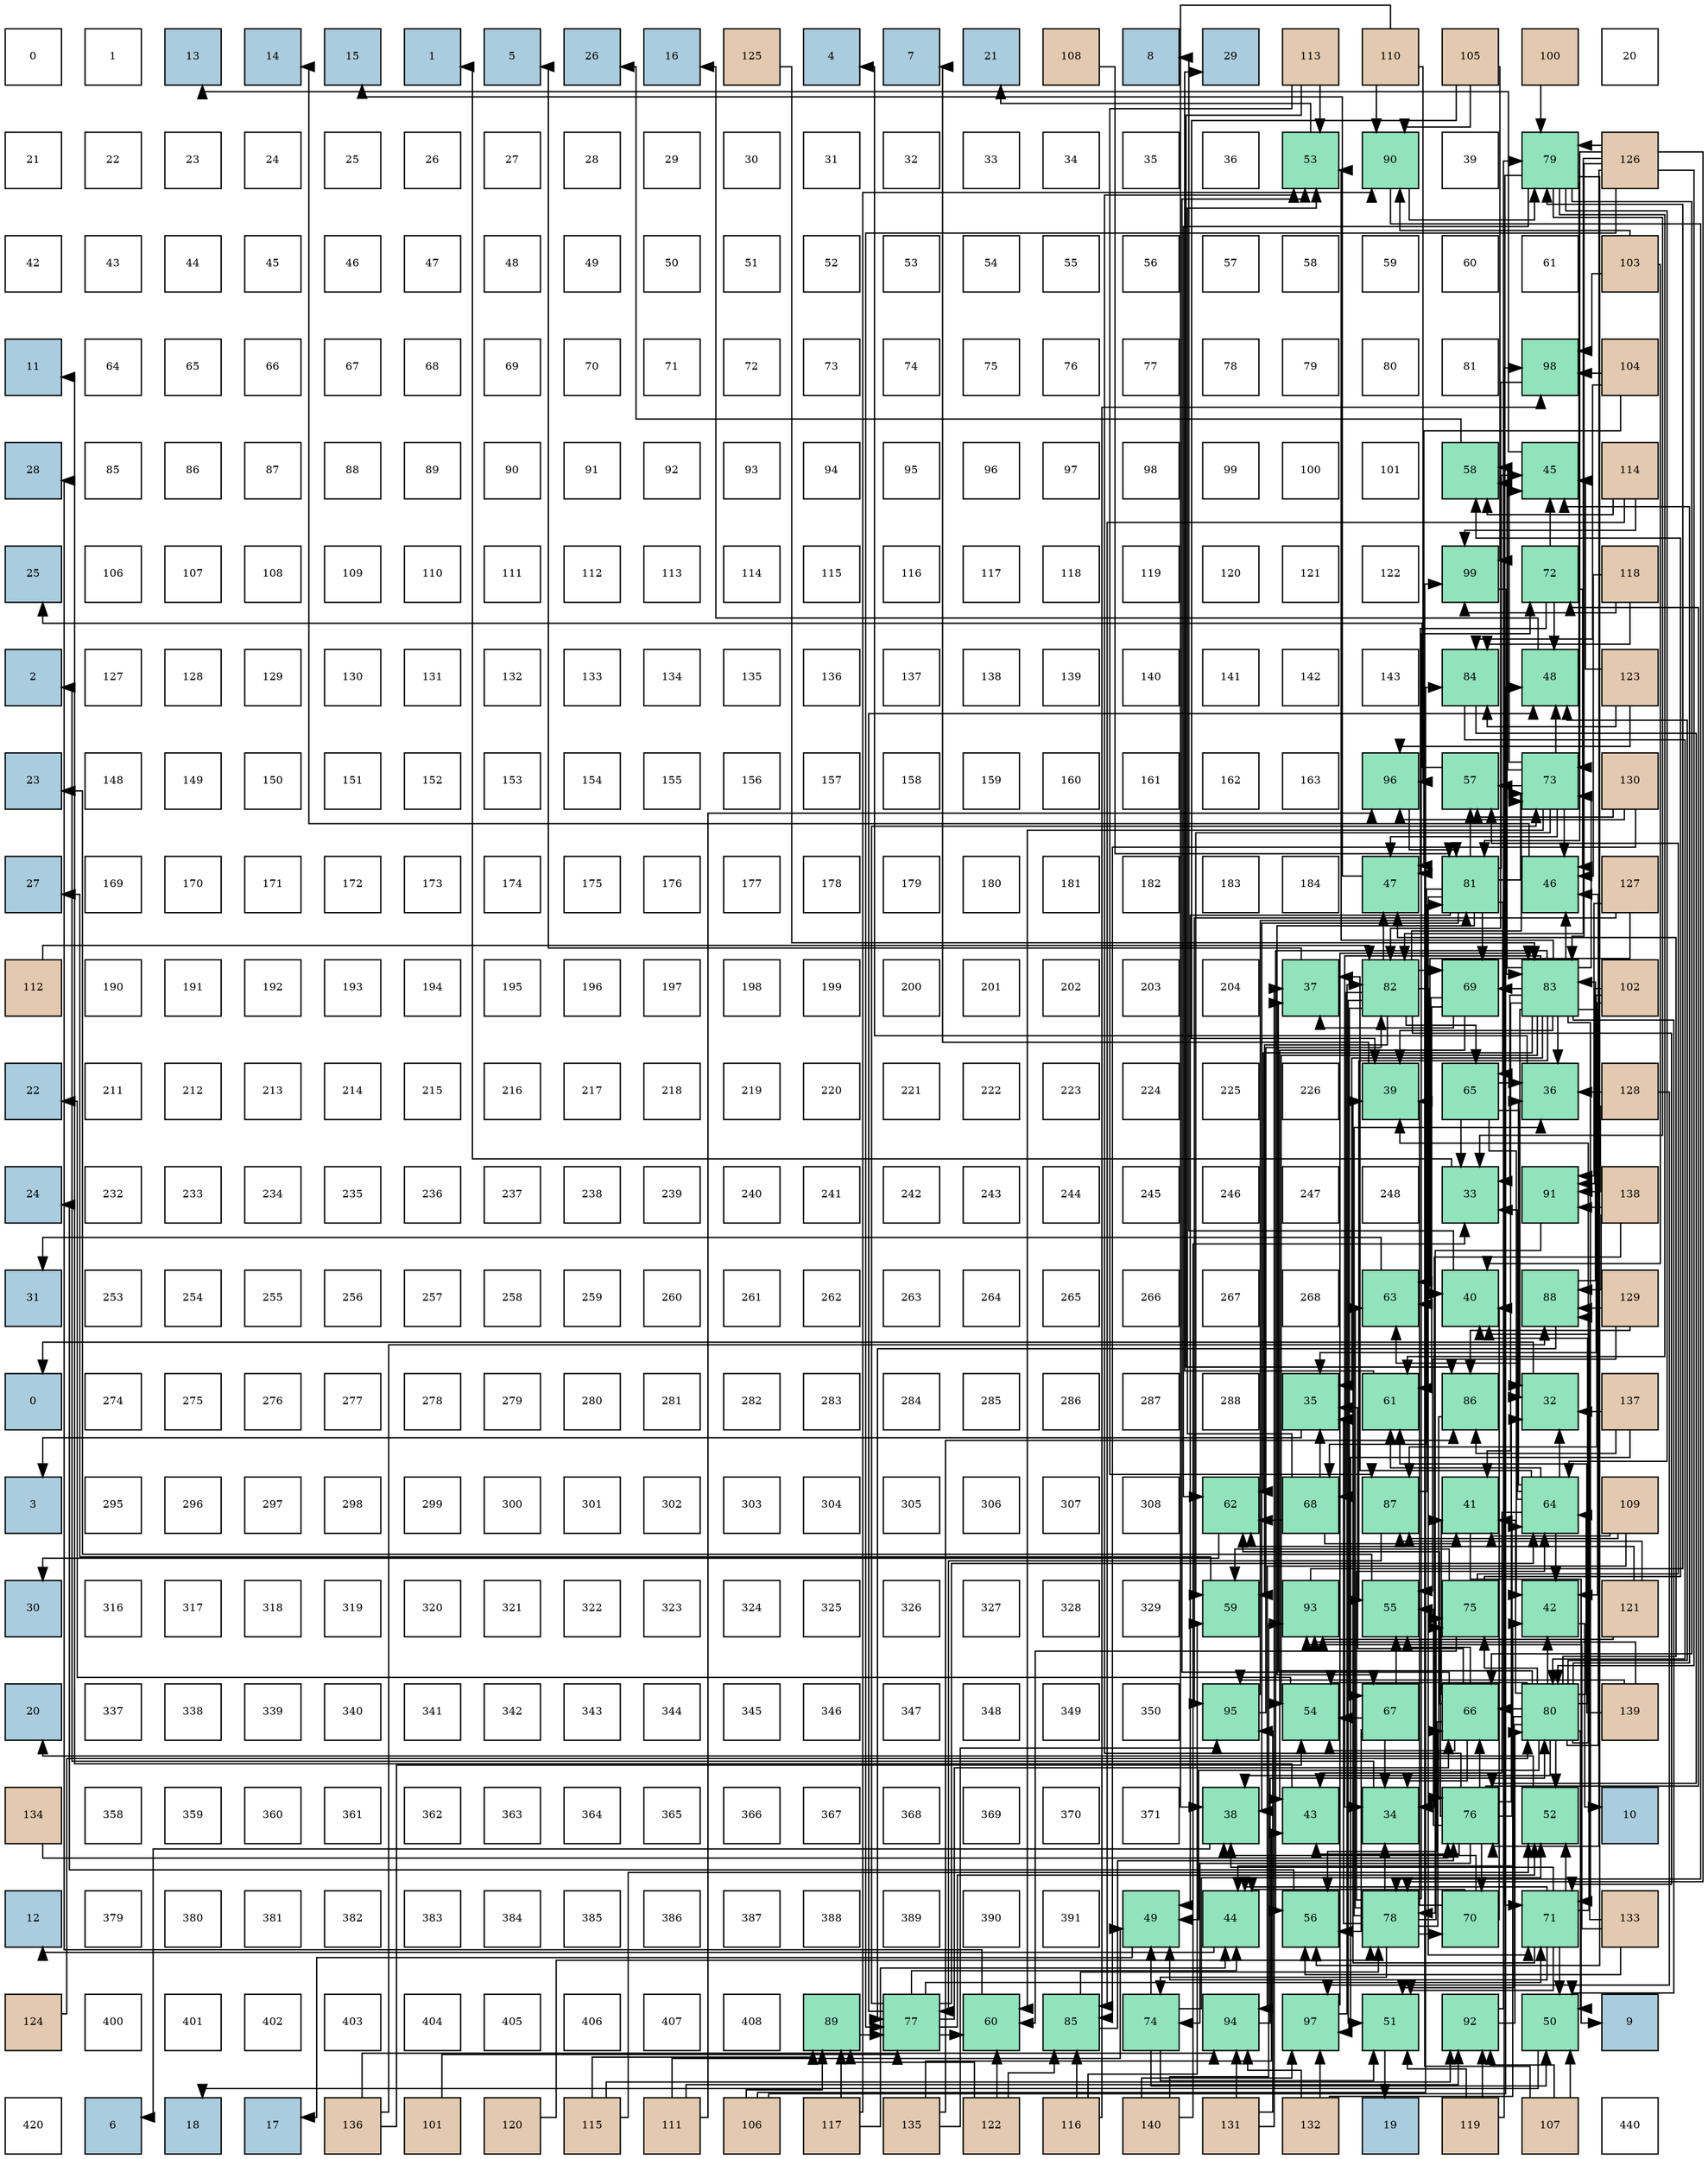 digraph layout{
 rankdir=TB;
 splines=ortho;
 node [style=filled shape=square fixedsize=true width=0.6];
0[label="0", fontsize=8, fillcolor="#ffffff"];
1[label="1", fontsize=8, fillcolor="#ffffff"];
2[label="13", fontsize=8, fillcolor="#a9ccde"];
3[label="14", fontsize=8, fillcolor="#a9ccde"];
4[label="15", fontsize=8, fillcolor="#a9ccde"];
5[label="1", fontsize=8, fillcolor="#a9ccde"];
6[label="5", fontsize=8, fillcolor="#a9ccde"];
7[label="26", fontsize=8, fillcolor="#a9ccde"];
8[label="16", fontsize=8, fillcolor="#a9ccde"];
9[label="125", fontsize=8, fillcolor="#e3c9af"];
10[label="4", fontsize=8, fillcolor="#a9ccde"];
11[label="7", fontsize=8, fillcolor="#a9ccde"];
12[label="21", fontsize=8, fillcolor="#a9ccde"];
13[label="108", fontsize=8, fillcolor="#e3c9af"];
14[label="8", fontsize=8, fillcolor="#a9ccde"];
15[label="29", fontsize=8, fillcolor="#a9ccde"];
16[label="113", fontsize=8, fillcolor="#e3c9af"];
17[label="110", fontsize=8, fillcolor="#e3c9af"];
18[label="105", fontsize=8, fillcolor="#e3c9af"];
19[label="100", fontsize=8, fillcolor="#e3c9af"];
20[label="20", fontsize=8, fillcolor="#ffffff"];
21[label="21", fontsize=8, fillcolor="#ffffff"];
22[label="22", fontsize=8, fillcolor="#ffffff"];
23[label="23", fontsize=8, fillcolor="#ffffff"];
24[label="24", fontsize=8, fillcolor="#ffffff"];
25[label="25", fontsize=8, fillcolor="#ffffff"];
26[label="26", fontsize=8, fillcolor="#ffffff"];
27[label="27", fontsize=8, fillcolor="#ffffff"];
28[label="28", fontsize=8, fillcolor="#ffffff"];
29[label="29", fontsize=8, fillcolor="#ffffff"];
30[label="30", fontsize=8, fillcolor="#ffffff"];
31[label="31", fontsize=8, fillcolor="#ffffff"];
32[label="32", fontsize=8, fillcolor="#ffffff"];
33[label="33", fontsize=8, fillcolor="#ffffff"];
34[label="34", fontsize=8, fillcolor="#ffffff"];
35[label="35", fontsize=8, fillcolor="#ffffff"];
36[label="36", fontsize=8, fillcolor="#ffffff"];
37[label="53", fontsize=8, fillcolor="#91e3bb"];
38[label="90", fontsize=8, fillcolor="#91e3bb"];
39[label="39", fontsize=8, fillcolor="#ffffff"];
40[label="79", fontsize=8, fillcolor="#91e3bb"];
41[label="126", fontsize=8, fillcolor="#e3c9af"];
42[label="42", fontsize=8, fillcolor="#ffffff"];
43[label="43", fontsize=8, fillcolor="#ffffff"];
44[label="44", fontsize=8, fillcolor="#ffffff"];
45[label="45", fontsize=8, fillcolor="#ffffff"];
46[label="46", fontsize=8, fillcolor="#ffffff"];
47[label="47", fontsize=8, fillcolor="#ffffff"];
48[label="48", fontsize=8, fillcolor="#ffffff"];
49[label="49", fontsize=8, fillcolor="#ffffff"];
50[label="50", fontsize=8, fillcolor="#ffffff"];
51[label="51", fontsize=8, fillcolor="#ffffff"];
52[label="52", fontsize=8, fillcolor="#ffffff"];
53[label="53", fontsize=8, fillcolor="#ffffff"];
54[label="54", fontsize=8, fillcolor="#ffffff"];
55[label="55", fontsize=8, fillcolor="#ffffff"];
56[label="56", fontsize=8, fillcolor="#ffffff"];
57[label="57", fontsize=8, fillcolor="#ffffff"];
58[label="58", fontsize=8, fillcolor="#ffffff"];
59[label="59", fontsize=8, fillcolor="#ffffff"];
60[label="60", fontsize=8, fillcolor="#ffffff"];
61[label="61", fontsize=8, fillcolor="#ffffff"];
62[label="103", fontsize=8, fillcolor="#e3c9af"];
63[label="11", fontsize=8, fillcolor="#a9ccde"];
64[label="64", fontsize=8, fillcolor="#ffffff"];
65[label="65", fontsize=8, fillcolor="#ffffff"];
66[label="66", fontsize=8, fillcolor="#ffffff"];
67[label="67", fontsize=8, fillcolor="#ffffff"];
68[label="68", fontsize=8, fillcolor="#ffffff"];
69[label="69", fontsize=8, fillcolor="#ffffff"];
70[label="70", fontsize=8, fillcolor="#ffffff"];
71[label="71", fontsize=8, fillcolor="#ffffff"];
72[label="72", fontsize=8, fillcolor="#ffffff"];
73[label="73", fontsize=8, fillcolor="#ffffff"];
74[label="74", fontsize=8, fillcolor="#ffffff"];
75[label="75", fontsize=8, fillcolor="#ffffff"];
76[label="76", fontsize=8, fillcolor="#ffffff"];
77[label="77", fontsize=8, fillcolor="#ffffff"];
78[label="78", fontsize=8, fillcolor="#ffffff"];
79[label="79", fontsize=8, fillcolor="#ffffff"];
80[label="80", fontsize=8, fillcolor="#ffffff"];
81[label="81", fontsize=8, fillcolor="#ffffff"];
82[label="98", fontsize=8, fillcolor="#91e3bb"];
83[label="104", fontsize=8, fillcolor="#e3c9af"];
84[label="28", fontsize=8, fillcolor="#a9ccde"];
85[label="85", fontsize=8, fillcolor="#ffffff"];
86[label="86", fontsize=8, fillcolor="#ffffff"];
87[label="87", fontsize=8, fillcolor="#ffffff"];
88[label="88", fontsize=8, fillcolor="#ffffff"];
89[label="89", fontsize=8, fillcolor="#ffffff"];
90[label="90", fontsize=8, fillcolor="#ffffff"];
91[label="91", fontsize=8, fillcolor="#ffffff"];
92[label="92", fontsize=8, fillcolor="#ffffff"];
93[label="93", fontsize=8, fillcolor="#ffffff"];
94[label="94", fontsize=8, fillcolor="#ffffff"];
95[label="95", fontsize=8, fillcolor="#ffffff"];
96[label="96", fontsize=8, fillcolor="#ffffff"];
97[label="97", fontsize=8, fillcolor="#ffffff"];
98[label="98", fontsize=8, fillcolor="#ffffff"];
99[label="99", fontsize=8, fillcolor="#ffffff"];
100[label="100", fontsize=8, fillcolor="#ffffff"];
101[label="101", fontsize=8, fillcolor="#ffffff"];
102[label="58", fontsize=8, fillcolor="#91e3bb"];
103[label="45", fontsize=8, fillcolor="#91e3bb"];
104[label="114", fontsize=8, fillcolor="#e3c9af"];
105[label="25", fontsize=8, fillcolor="#a9ccde"];
106[label="106", fontsize=8, fillcolor="#ffffff"];
107[label="107", fontsize=8, fillcolor="#ffffff"];
108[label="108", fontsize=8, fillcolor="#ffffff"];
109[label="109", fontsize=8, fillcolor="#ffffff"];
110[label="110", fontsize=8, fillcolor="#ffffff"];
111[label="111", fontsize=8, fillcolor="#ffffff"];
112[label="112", fontsize=8, fillcolor="#ffffff"];
113[label="113", fontsize=8, fillcolor="#ffffff"];
114[label="114", fontsize=8, fillcolor="#ffffff"];
115[label="115", fontsize=8, fillcolor="#ffffff"];
116[label="116", fontsize=8, fillcolor="#ffffff"];
117[label="117", fontsize=8, fillcolor="#ffffff"];
118[label="118", fontsize=8, fillcolor="#ffffff"];
119[label="119", fontsize=8, fillcolor="#ffffff"];
120[label="120", fontsize=8, fillcolor="#ffffff"];
121[label="121", fontsize=8, fillcolor="#ffffff"];
122[label="122", fontsize=8, fillcolor="#ffffff"];
123[label="99", fontsize=8, fillcolor="#91e3bb"];
124[label="72", fontsize=8, fillcolor="#91e3bb"];
125[label="118", fontsize=8, fillcolor="#e3c9af"];
126[label="2", fontsize=8, fillcolor="#a9ccde"];
127[label="127", fontsize=8, fillcolor="#ffffff"];
128[label="128", fontsize=8, fillcolor="#ffffff"];
129[label="129", fontsize=8, fillcolor="#ffffff"];
130[label="130", fontsize=8, fillcolor="#ffffff"];
131[label="131", fontsize=8, fillcolor="#ffffff"];
132[label="132", fontsize=8, fillcolor="#ffffff"];
133[label="133", fontsize=8, fillcolor="#ffffff"];
134[label="134", fontsize=8, fillcolor="#ffffff"];
135[label="135", fontsize=8, fillcolor="#ffffff"];
136[label="136", fontsize=8, fillcolor="#ffffff"];
137[label="137", fontsize=8, fillcolor="#ffffff"];
138[label="138", fontsize=8, fillcolor="#ffffff"];
139[label="139", fontsize=8, fillcolor="#ffffff"];
140[label="140", fontsize=8, fillcolor="#ffffff"];
141[label="141", fontsize=8, fillcolor="#ffffff"];
142[label="142", fontsize=8, fillcolor="#ffffff"];
143[label="143", fontsize=8, fillcolor="#ffffff"];
144[label="84", fontsize=8, fillcolor="#91e3bb"];
145[label="48", fontsize=8, fillcolor="#91e3bb"];
146[label="123", fontsize=8, fillcolor="#e3c9af"];
147[label="23", fontsize=8, fillcolor="#a9ccde"];
148[label="148", fontsize=8, fillcolor="#ffffff"];
149[label="149", fontsize=8, fillcolor="#ffffff"];
150[label="150", fontsize=8, fillcolor="#ffffff"];
151[label="151", fontsize=8, fillcolor="#ffffff"];
152[label="152", fontsize=8, fillcolor="#ffffff"];
153[label="153", fontsize=8, fillcolor="#ffffff"];
154[label="154", fontsize=8, fillcolor="#ffffff"];
155[label="155", fontsize=8, fillcolor="#ffffff"];
156[label="156", fontsize=8, fillcolor="#ffffff"];
157[label="157", fontsize=8, fillcolor="#ffffff"];
158[label="158", fontsize=8, fillcolor="#ffffff"];
159[label="159", fontsize=8, fillcolor="#ffffff"];
160[label="160", fontsize=8, fillcolor="#ffffff"];
161[label="161", fontsize=8, fillcolor="#ffffff"];
162[label="162", fontsize=8, fillcolor="#ffffff"];
163[label="163", fontsize=8, fillcolor="#ffffff"];
164[label="96", fontsize=8, fillcolor="#91e3bb"];
165[label="57", fontsize=8, fillcolor="#91e3bb"];
166[label="73", fontsize=8, fillcolor="#91e3bb"];
167[label="130", fontsize=8, fillcolor="#e3c9af"];
168[label="27", fontsize=8, fillcolor="#a9ccde"];
169[label="169", fontsize=8, fillcolor="#ffffff"];
170[label="170", fontsize=8, fillcolor="#ffffff"];
171[label="171", fontsize=8, fillcolor="#ffffff"];
172[label="172", fontsize=8, fillcolor="#ffffff"];
173[label="173", fontsize=8, fillcolor="#ffffff"];
174[label="174", fontsize=8, fillcolor="#ffffff"];
175[label="175", fontsize=8, fillcolor="#ffffff"];
176[label="176", fontsize=8, fillcolor="#ffffff"];
177[label="177", fontsize=8, fillcolor="#ffffff"];
178[label="178", fontsize=8, fillcolor="#ffffff"];
179[label="179", fontsize=8, fillcolor="#ffffff"];
180[label="180", fontsize=8, fillcolor="#ffffff"];
181[label="181", fontsize=8, fillcolor="#ffffff"];
182[label="182", fontsize=8, fillcolor="#ffffff"];
183[label="183", fontsize=8, fillcolor="#ffffff"];
184[label="184", fontsize=8, fillcolor="#ffffff"];
185[label="47", fontsize=8, fillcolor="#91e3bb"];
186[label="81", fontsize=8, fillcolor="#91e3bb"];
187[label="46", fontsize=8, fillcolor="#91e3bb"];
188[label="127", fontsize=8, fillcolor="#e3c9af"];
189[label="112", fontsize=8, fillcolor="#e3c9af"];
190[label="190", fontsize=8, fillcolor="#ffffff"];
191[label="191", fontsize=8, fillcolor="#ffffff"];
192[label="192", fontsize=8, fillcolor="#ffffff"];
193[label="193", fontsize=8, fillcolor="#ffffff"];
194[label="194", fontsize=8, fillcolor="#ffffff"];
195[label="195", fontsize=8, fillcolor="#ffffff"];
196[label="196", fontsize=8, fillcolor="#ffffff"];
197[label="197", fontsize=8, fillcolor="#ffffff"];
198[label="198", fontsize=8, fillcolor="#ffffff"];
199[label="199", fontsize=8, fillcolor="#ffffff"];
200[label="200", fontsize=8, fillcolor="#ffffff"];
201[label="201", fontsize=8, fillcolor="#ffffff"];
202[label="202", fontsize=8, fillcolor="#ffffff"];
203[label="203", fontsize=8, fillcolor="#ffffff"];
204[label="204", fontsize=8, fillcolor="#ffffff"];
205[label="37", fontsize=8, fillcolor="#91e3bb"];
206[label="82", fontsize=8, fillcolor="#91e3bb"];
207[label="69", fontsize=8, fillcolor="#91e3bb"];
208[label="83", fontsize=8, fillcolor="#91e3bb"];
209[label="102", fontsize=8, fillcolor="#e3c9af"];
210[label="22", fontsize=8, fillcolor="#a9ccde"];
211[label="211", fontsize=8, fillcolor="#ffffff"];
212[label="212", fontsize=8, fillcolor="#ffffff"];
213[label="213", fontsize=8, fillcolor="#ffffff"];
214[label="214", fontsize=8, fillcolor="#ffffff"];
215[label="215", fontsize=8, fillcolor="#ffffff"];
216[label="216", fontsize=8, fillcolor="#ffffff"];
217[label="217", fontsize=8, fillcolor="#ffffff"];
218[label="218", fontsize=8, fillcolor="#ffffff"];
219[label="219", fontsize=8, fillcolor="#ffffff"];
220[label="220", fontsize=8, fillcolor="#ffffff"];
221[label="221", fontsize=8, fillcolor="#ffffff"];
222[label="222", fontsize=8, fillcolor="#ffffff"];
223[label="223", fontsize=8, fillcolor="#ffffff"];
224[label="224", fontsize=8, fillcolor="#ffffff"];
225[label="225", fontsize=8, fillcolor="#ffffff"];
226[label="226", fontsize=8, fillcolor="#ffffff"];
227[label="39", fontsize=8, fillcolor="#91e3bb"];
228[label="65", fontsize=8, fillcolor="#91e3bb"];
229[label="36", fontsize=8, fillcolor="#91e3bb"];
230[label="128", fontsize=8, fillcolor="#e3c9af"];
231[label="24", fontsize=8, fillcolor="#a9ccde"];
232[label="232", fontsize=8, fillcolor="#ffffff"];
233[label="233", fontsize=8, fillcolor="#ffffff"];
234[label="234", fontsize=8, fillcolor="#ffffff"];
235[label="235", fontsize=8, fillcolor="#ffffff"];
236[label="236", fontsize=8, fillcolor="#ffffff"];
237[label="237", fontsize=8, fillcolor="#ffffff"];
238[label="238", fontsize=8, fillcolor="#ffffff"];
239[label="239", fontsize=8, fillcolor="#ffffff"];
240[label="240", fontsize=8, fillcolor="#ffffff"];
241[label="241", fontsize=8, fillcolor="#ffffff"];
242[label="242", fontsize=8, fillcolor="#ffffff"];
243[label="243", fontsize=8, fillcolor="#ffffff"];
244[label="244", fontsize=8, fillcolor="#ffffff"];
245[label="245", fontsize=8, fillcolor="#ffffff"];
246[label="246", fontsize=8, fillcolor="#ffffff"];
247[label="247", fontsize=8, fillcolor="#ffffff"];
248[label="248", fontsize=8, fillcolor="#ffffff"];
249[label="33", fontsize=8, fillcolor="#91e3bb"];
250[label="91", fontsize=8, fillcolor="#91e3bb"];
251[label="138", fontsize=8, fillcolor="#e3c9af"];
252[label="31", fontsize=8, fillcolor="#a9ccde"];
253[label="253", fontsize=8, fillcolor="#ffffff"];
254[label="254", fontsize=8, fillcolor="#ffffff"];
255[label="255", fontsize=8, fillcolor="#ffffff"];
256[label="256", fontsize=8, fillcolor="#ffffff"];
257[label="257", fontsize=8, fillcolor="#ffffff"];
258[label="258", fontsize=8, fillcolor="#ffffff"];
259[label="259", fontsize=8, fillcolor="#ffffff"];
260[label="260", fontsize=8, fillcolor="#ffffff"];
261[label="261", fontsize=8, fillcolor="#ffffff"];
262[label="262", fontsize=8, fillcolor="#ffffff"];
263[label="263", fontsize=8, fillcolor="#ffffff"];
264[label="264", fontsize=8, fillcolor="#ffffff"];
265[label="265", fontsize=8, fillcolor="#ffffff"];
266[label="266", fontsize=8, fillcolor="#ffffff"];
267[label="267", fontsize=8, fillcolor="#ffffff"];
268[label="268", fontsize=8, fillcolor="#ffffff"];
269[label="63", fontsize=8, fillcolor="#91e3bb"];
270[label="40", fontsize=8, fillcolor="#91e3bb"];
271[label="88", fontsize=8, fillcolor="#91e3bb"];
272[label="129", fontsize=8, fillcolor="#e3c9af"];
273[label="0", fontsize=8, fillcolor="#a9ccde"];
274[label="274", fontsize=8, fillcolor="#ffffff"];
275[label="275", fontsize=8, fillcolor="#ffffff"];
276[label="276", fontsize=8, fillcolor="#ffffff"];
277[label="277", fontsize=8, fillcolor="#ffffff"];
278[label="278", fontsize=8, fillcolor="#ffffff"];
279[label="279", fontsize=8, fillcolor="#ffffff"];
280[label="280", fontsize=8, fillcolor="#ffffff"];
281[label="281", fontsize=8, fillcolor="#ffffff"];
282[label="282", fontsize=8, fillcolor="#ffffff"];
283[label="283", fontsize=8, fillcolor="#ffffff"];
284[label="284", fontsize=8, fillcolor="#ffffff"];
285[label="285", fontsize=8, fillcolor="#ffffff"];
286[label="286", fontsize=8, fillcolor="#ffffff"];
287[label="287", fontsize=8, fillcolor="#ffffff"];
288[label="288", fontsize=8, fillcolor="#ffffff"];
289[label="35", fontsize=8, fillcolor="#91e3bb"];
290[label="61", fontsize=8, fillcolor="#91e3bb"];
291[label="86", fontsize=8, fillcolor="#91e3bb"];
292[label="32", fontsize=8, fillcolor="#91e3bb"];
293[label="137", fontsize=8, fillcolor="#e3c9af"];
294[label="3", fontsize=8, fillcolor="#a9ccde"];
295[label="295", fontsize=8, fillcolor="#ffffff"];
296[label="296", fontsize=8, fillcolor="#ffffff"];
297[label="297", fontsize=8, fillcolor="#ffffff"];
298[label="298", fontsize=8, fillcolor="#ffffff"];
299[label="299", fontsize=8, fillcolor="#ffffff"];
300[label="300", fontsize=8, fillcolor="#ffffff"];
301[label="301", fontsize=8, fillcolor="#ffffff"];
302[label="302", fontsize=8, fillcolor="#ffffff"];
303[label="303", fontsize=8, fillcolor="#ffffff"];
304[label="304", fontsize=8, fillcolor="#ffffff"];
305[label="305", fontsize=8, fillcolor="#ffffff"];
306[label="306", fontsize=8, fillcolor="#ffffff"];
307[label="307", fontsize=8, fillcolor="#ffffff"];
308[label="308", fontsize=8, fillcolor="#ffffff"];
309[label="62", fontsize=8, fillcolor="#91e3bb"];
310[label="68", fontsize=8, fillcolor="#91e3bb"];
311[label="87", fontsize=8, fillcolor="#91e3bb"];
312[label="41", fontsize=8, fillcolor="#91e3bb"];
313[label="64", fontsize=8, fillcolor="#91e3bb"];
314[label="109", fontsize=8, fillcolor="#e3c9af"];
315[label="30", fontsize=8, fillcolor="#a9ccde"];
316[label="316", fontsize=8, fillcolor="#ffffff"];
317[label="317", fontsize=8, fillcolor="#ffffff"];
318[label="318", fontsize=8, fillcolor="#ffffff"];
319[label="319", fontsize=8, fillcolor="#ffffff"];
320[label="320", fontsize=8, fillcolor="#ffffff"];
321[label="321", fontsize=8, fillcolor="#ffffff"];
322[label="322", fontsize=8, fillcolor="#ffffff"];
323[label="323", fontsize=8, fillcolor="#ffffff"];
324[label="324", fontsize=8, fillcolor="#ffffff"];
325[label="325", fontsize=8, fillcolor="#ffffff"];
326[label="326", fontsize=8, fillcolor="#ffffff"];
327[label="327", fontsize=8, fillcolor="#ffffff"];
328[label="328", fontsize=8, fillcolor="#ffffff"];
329[label="329", fontsize=8, fillcolor="#ffffff"];
330[label="59", fontsize=8, fillcolor="#91e3bb"];
331[label="93", fontsize=8, fillcolor="#91e3bb"];
332[label="55", fontsize=8, fillcolor="#91e3bb"];
333[label="75", fontsize=8, fillcolor="#91e3bb"];
334[label="42", fontsize=8, fillcolor="#91e3bb"];
335[label="121", fontsize=8, fillcolor="#e3c9af"];
336[label="20", fontsize=8, fillcolor="#a9ccde"];
337[label="337", fontsize=8, fillcolor="#ffffff"];
338[label="338", fontsize=8, fillcolor="#ffffff"];
339[label="339", fontsize=8, fillcolor="#ffffff"];
340[label="340", fontsize=8, fillcolor="#ffffff"];
341[label="341", fontsize=8, fillcolor="#ffffff"];
342[label="342", fontsize=8, fillcolor="#ffffff"];
343[label="343", fontsize=8, fillcolor="#ffffff"];
344[label="344", fontsize=8, fillcolor="#ffffff"];
345[label="345", fontsize=8, fillcolor="#ffffff"];
346[label="346", fontsize=8, fillcolor="#ffffff"];
347[label="347", fontsize=8, fillcolor="#ffffff"];
348[label="348", fontsize=8, fillcolor="#ffffff"];
349[label="349", fontsize=8, fillcolor="#ffffff"];
350[label="350", fontsize=8, fillcolor="#ffffff"];
351[label="95", fontsize=8, fillcolor="#91e3bb"];
352[label="54", fontsize=8, fillcolor="#91e3bb"];
353[label="67", fontsize=8, fillcolor="#91e3bb"];
354[label="66", fontsize=8, fillcolor="#91e3bb"];
355[label="80", fontsize=8, fillcolor="#91e3bb"];
356[label="139", fontsize=8, fillcolor="#e3c9af"];
357[label="134", fontsize=8, fillcolor="#e3c9af"];
358[label="358", fontsize=8, fillcolor="#ffffff"];
359[label="359", fontsize=8, fillcolor="#ffffff"];
360[label="360", fontsize=8, fillcolor="#ffffff"];
361[label="361", fontsize=8, fillcolor="#ffffff"];
362[label="362", fontsize=8, fillcolor="#ffffff"];
363[label="363", fontsize=8, fillcolor="#ffffff"];
364[label="364", fontsize=8, fillcolor="#ffffff"];
365[label="365", fontsize=8, fillcolor="#ffffff"];
366[label="366", fontsize=8, fillcolor="#ffffff"];
367[label="367", fontsize=8, fillcolor="#ffffff"];
368[label="368", fontsize=8, fillcolor="#ffffff"];
369[label="369", fontsize=8, fillcolor="#ffffff"];
370[label="370", fontsize=8, fillcolor="#ffffff"];
371[label="371", fontsize=8, fillcolor="#ffffff"];
372[label="38", fontsize=8, fillcolor="#91e3bb"];
373[label="43", fontsize=8, fillcolor="#91e3bb"];
374[label="34", fontsize=8, fillcolor="#91e3bb"];
375[label="76", fontsize=8, fillcolor="#91e3bb"];
376[label="52", fontsize=8, fillcolor="#91e3bb"];
377[label="10", fontsize=8, fillcolor="#a9ccde"];
378[label="12", fontsize=8, fillcolor="#a9ccde"];
379[label="379", fontsize=8, fillcolor="#ffffff"];
380[label="380", fontsize=8, fillcolor="#ffffff"];
381[label="381", fontsize=8, fillcolor="#ffffff"];
382[label="382", fontsize=8, fillcolor="#ffffff"];
383[label="383", fontsize=8, fillcolor="#ffffff"];
384[label="384", fontsize=8, fillcolor="#ffffff"];
385[label="385", fontsize=8, fillcolor="#ffffff"];
386[label="386", fontsize=8, fillcolor="#ffffff"];
387[label="387", fontsize=8, fillcolor="#ffffff"];
388[label="388", fontsize=8, fillcolor="#ffffff"];
389[label="389", fontsize=8, fillcolor="#ffffff"];
390[label="390", fontsize=8, fillcolor="#ffffff"];
391[label="391", fontsize=8, fillcolor="#ffffff"];
392[label="49", fontsize=8, fillcolor="#91e3bb"];
393[label="44", fontsize=8, fillcolor="#91e3bb"];
394[label="56", fontsize=8, fillcolor="#91e3bb"];
395[label="78", fontsize=8, fillcolor="#91e3bb"];
396[label="70", fontsize=8, fillcolor="#91e3bb"];
397[label="71", fontsize=8, fillcolor="#91e3bb"];
398[label="133", fontsize=8, fillcolor="#e3c9af"];
399[label="124", fontsize=8, fillcolor="#e3c9af"];
400[label="400", fontsize=8, fillcolor="#ffffff"];
401[label="401", fontsize=8, fillcolor="#ffffff"];
402[label="402", fontsize=8, fillcolor="#ffffff"];
403[label="403", fontsize=8, fillcolor="#ffffff"];
404[label="404", fontsize=8, fillcolor="#ffffff"];
405[label="405", fontsize=8, fillcolor="#ffffff"];
406[label="406", fontsize=8, fillcolor="#ffffff"];
407[label="407", fontsize=8, fillcolor="#ffffff"];
408[label="408", fontsize=8, fillcolor="#ffffff"];
409[label="89", fontsize=8, fillcolor="#91e3bb"];
410[label="77", fontsize=8, fillcolor="#91e3bb"];
411[label="60", fontsize=8, fillcolor="#91e3bb"];
412[label="85", fontsize=8, fillcolor="#91e3bb"];
413[label="74", fontsize=8, fillcolor="#91e3bb"];
414[label="94", fontsize=8, fillcolor="#91e3bb"];
415[label="97", fontsize=8, fillcolor="#91e3bb"];
416[label="51", fontsize=8, fillcolor="#91e3bb"];
417[label="92", fontsize=8, fillcolor="#91e3bb"];
418[label="50", fontsize=8, fillcolor="#91e3bb"];
419[label="9", fontsize=8, fillcolor="#a9ccde"];
420[label="420", fontsize=8, fillcolor="#ffffff"];
421[label="6", fontsize=8, fillcolor="#a9ccde"];
422[label="18", fontsize=8, fillcolor="#a9ccde"];
423[label="17", fontsize=8, fillcolor="#a9ccde"];
424[label="136", fontsize=8, fillcolor="#e3c9af"];
425[label="101", fontsize=8, fillcolor="#e3c9af"];
426[label="120", fontsize=8, fillcolor="#e3c9af"];
427[label="115", fontsize=8, fillcolor="#e3c9af"];
428[label="111", fontsize=8, fillcolor="#e3c9af"];
429[label="106", fontsize=8, fillcolor="#e3c9af"];
430[label="117", fontsize=8, fillcolor="#e3c9af"];
431[label="135", fontsize=8, fillcolor="#e3c9af"];
432[label="122", fontsize=8, fillcolor="#e3c9af"];
433[label="116", fontsize=8, fillcolor="#e3c9af"];
434[label="140", fontsize=8, fillcolor="#e3c9af"];
435[label="131", fontsize=8, fillcolor="#e3c9af"];
436[label="132", fontsize=8, fillcolor="#e3c9af"];
437[label="19", fontsize=8, fillcolor="#a9ccde"];
438[label="119", fontsize=8, fillcolor="#e3c9af"];
439[label="107", fontsize=8, fillcolor="#e3c9af"];
440[label="440", fontsize=8, fillcolor="#ffffff"];
edge [constraint=false, style=vis];292 -> 273;
249 -> 5;
374 -> 126;
289 -> 294;
229 -> 10;
205 -> 6;
372 -> 421;
227 -> 11;
270 -> 14;
312 -> 419;
334 -> 377;
373 -> 63;
393 -> 378;
103 -> 2;
187 -> 3;
185 -> 4;
145 -> 8;
392 -> 423;
418 -> 422;
416 -> 437;
376 -> 336;
37 -> 12;
352 -> 210;
332 -> 147;
394 -> 231;
165 -> 105;
102 -> 7;
330 -> 168;
411 -> 84;
290 -> 15;
309 -> 315;
269 -> 252;
313 -> 292;
313 -> 249;
313 -> 229;
313 -> 205;
313 -> 334;
313 -> 373;
313 -> 290;
313 -> 269;
228 -> 292;
228 -> 249;
228 -> 229;
228 -> 334;
354 -> 374;
354 -> 289;
354 -> 312;
354 -> 37;
354 -> 352;
354 -> 332;
354 -> 394;
354 -> 309;
353 -> 374;
353 -> 352;
353 -> 332;
353 -> 394;
310 -> 289;
310 -> 312;
310 -> 37;
310 -> 309;
207 -> 205;
207 -> 373;
207 -> 290;
207 -> 269;
396 -> 372;
396 -> 227;
396 -> 270;
396 -> 393;
397 -> 372;
397 -> 227;
397 -> 270;
397 -> 393;
397 -> 392;
397 -> 418;
397 -> 416;
397 -> 376;
124 -> 103;
124 -> 187;
124 -> 185;
124 -> 145;
166 -> 103;
166 -> 187;
166 -> 185;
166 -> 145;
166 -> 165;
166 -> 102;
166 -> 330;
166 -> 411;
413 -> 392;
413 -> 418;
413 -> 416;
413 -> 376;
333 -> 165;
333 -> 102;
333 -> 330;
333 -> 411;
375 -> 292;
375 -> 373;
375 -> 37;
375 -> 332;
375 -> 313;
375 -> 354;
375 -> 396;
375 -> 124;
375 -> 413;
375 -> 333;
410 -> 393;
410 -> 145;
410 -> 376;
410 -> 411;
410 -> 313;
410 -> 354;
410 -> 397;
410 -> 166;
395 -> 374;
395 -> 289;
395 -> 229;
395 -> 269;
395 -> 313;
395 -> 354;
395 -> 396;
395 -> 124;
395 -> 413;
395 -> 333;
40 -> 249;
40 -> 394;
40 -> 290;
40 -> 309;
40 -> 313;
40 -> 354;
40 -> 397;
40 -> 166;
355 -> 205;
355 -> 372;
355 -> 227;
355 -> 270;
355 -> 312;
355 -> 334;
355 -> 393;
355 -> 103;
355 -> 187;
355 -> 185;
355 -> 145;
355 -> 392;
355 -> 418;
355 -> 416;
355 -> 376;
355 -> 352;
355 -> 313;
355 -> 354;
355 -> 333;
186 -> 372;
186 -> 103;
186 -> 392;
186 -> 165;
186 -> 228;
186 -> 353;
186 -> 310;
186 -> 207;
186 -> 397;
186 -> 166;
206 -> 270;
206 -> 185;
206 -> 416;
206 -> 330;
206 -> 228;
206 -> 353;
206 -> 310;
206 -> 207;
206 -> 397;
206 -> 166;
208 -> 292;
208 -> 249;
208 -> 374;
208 -> 289;
208 -> 229;
208 -> 227;
208 -> 312;
208 -> 334;
208 -> 187;
208 -> 418;
208 -> 37;
208 -> 352;
208 -> 332;
208 -> 394;
208 -> 102;
208 -> 309;
208 -> 207;
208 -> 397;
208 -> 166;
144 -> 375;
144 -> 355;
412 -> 375;
412 -> 395;
291 -> 375;
311 -> 410;
311 -> 186;
271 -> 410;
271 -> 208;
409 -> 410;
38 -> 395;
38 -> 40;
250 -> 395;
417 -> 40;
417 -> 355;
331 -> 40;
414 -> 355;
351 -> 186;
351 -> 206;
164 -> 186;
415 -> 206;
415 -> 208;
82 -> 206;
123 -> 208;
19 -> 40;
425 -> 410;
209 -> 289;
209 -> 311;
209 -> 250;
62 -> 270;
62 -> 38;
62 -> 82;
83 -> 185;
83 -> 144;
83 -> 82;
18 -> 227;
18 -> 38;
18 -> 123;
429 -> 145;
429 -> 144;
429 -> 409;
439 -> 418;
439 -> 417;
439 -> 123;
13 -> 186;
314 -> 312;
314 -> 311;
314 -> 414;
17 -> 372;
17 -> 38;
17 -> 164;
428 -> 392;
428 -> 417;
428 -> 164;
189 -> 206;
16 -> 37;
16 -> 291;
16 -> 311;
104 -> 102;
104 -> 412;
104 -> 123;
427 -> 376;
427 -> 409;
427 -> 417;
433 -> 330;
433 -> 412;
433 -> 82;
430 -> 393;
430 -> 409;
430 -> 38;
125 -> 187;
125 -> 144;
125 -> 123;
438 -> 416;
438 -> 417;
438 -> 82;
426 -> 395;
335 -> 309;
335 -> 311;
335 -> 331;
432 -> 411;
432 -> 412;
432 -> 409;
146 -> 103;
146 -> 144;
146 -> 164;
399 -> 355;
9 -> 208;
41 -> 375;
41 -> 410;
41 -> 395;
41 -> 40;
41 -> 355;
41 -> 186;
41 -> 206;
41 -> 208;
188 -> 269;
188 -> 250;
188 -> 351;
230 -> 229;
230 -> 250;
230 -> 415;
272 -> 332;
272 -> 291;
272 -> 271;
167 -> 165;
167 -> 412;
167 -> 164;
435 -> 205;
435 -> 414;
435 -> 351;
436 -> 334;
436 -> 414;
436 -> 415;
398 -> 394;
398 -> 271;
398 -> 331;
357 -> 375;
431 -> 373;
431 -> 291;
431 -> 351;
424 -> 352;
424 -> 271;
424 -> 414;
293 -> 292;
293 -> 291;
293 -> 415;
251 -> 374;
251 -> 271;
251 -> 250;
356 -> 290;
356 -> 331;
356 -> 351;
434 -> 249;
434 -> 331;
434 -> 415;
edge [constraint=true, style=invis];
0 -> 21 -> 42 -> 63 -> 84 -> 105 -> 126 -> 147 -> 168 -> 189 -> 210 -> 231 -> 252 -> 273 -> 294 -> 315 -> 336 -> 357 -> 378 -> 399 -> 420;
1 -> 22 -> 43 -> 64 -> 85 -> 106 -> 127 -> 148 -> 169 -> 190 -> 211 -> 232 -> 253 -> 274 -> 295 -> 316 -> 337 -> 358 -> 379 -> 400 -> 421;
2 -> 23 -> 44 -> 65 -> 86 -> 107 -> 128 -> 149 -> 170 -> 191 -> 212 -> 233 -> 254 -> 275 -> 296 -> 317 -> 338 -> 359 -> 380 -> 401 -> 422;
3 -> 24 -> 45 -> 66 -> 87 -> 108 -> 129 -> 150 -> 171 -> 192 -> 213 -> 234 -> 255 -> 276 -> 297 -> 318 -> 339 -> 360 -> 381 -> 402 -> 423;
4 -> 25 -> 46 -> 67 -> 88 -> 109 -> 130 -> 151 -> 172 -> 193 -> 214 -> 235 -> 256 -> 277 -> 298 -> 319 -> 340 -> 361 -> 382 -> 403 -> 424;
5 -> 26 -> 47 -> 68 -> 89 -> 110 -> 131 -> 152 -> 173 -> 194 -> 215 -> 236 -> 257 -> 278 -> 299 -> 320 -> 341 -> 362 -> 383 -> 404 -> 425;
6 -> 27 -> 48 -> 69 -> 90 -> 111 -> 132 -> 153 -> 174 -> 195 -> 216 -> 237 -> 258 -> 279 -> 300 -> 321 -> 342 -> 363 -> 384 -> 405 -> 426;
7 -> 28 -> 49 -> 70 -> 91 -> 112 -> 133 -> 154 -> 175 -> 196 -> 217 -> 238 -> 259 -> 280 -> 301 -> 322 -> 343 -> 364 -> 385 -> 406 -> 427;
8 -> 29 -> 50 -> 71 -> 92 -> 113 -> 134 -> 155 -> 176 -> 197 -> 218 -> 239 -> 260 -> 281 -> 302 -> 323 -> 344 -> 365 -> 386 -> 407 -> 428;
9 -> 30 -> 51 -> 72 -> 93 -> 114 -> 135 -> 156 -> 177 -> 198 -> 219 -> 240 -> 261 -> 282 -> 303 -> 324 -> 345 -> 366 -> 387 -> 408 -> 429;
10 -> 31 -> 52 -> 73 -> 94 -> 115 -> 136 -> 157 -> 178 -> 199 -> 220 -> 241 -> 262 -> 283 -> 304 -> 325 -> 346 -> 367 -> 388 -> 409 -> 430;
11 -> 32 -> 53 -> 74 -> 95 -> 116 -> 137 -> 158 -> 179 -> 200 -> 221 -> 242 -> 263 -> 284 -> 305 -> 326 -> 347 -> 368 -> 389 -> 410 -> 431;
12 -> 33 -> 54 -> 75 -> 96 -> 117 -> 138 -> 159 -> 180 -> 201 -> 222 -> 243 -> 264 -> 285 -> 306 -> 327 -> 348 -> 369 -> 390 -> 411 -> 432;
13 -> 34 -> 55 -> 76 -> 97 -> 118 -> 139 -> 160 -> 181 -> 202 -> 223 -> 244 -> 265 -> 286 -> 307 -> 328 -> 349 -> 370 -> 391 -> 412 -> 433;
14 -> 35 -> 56 -> 77 -> 98 -> 119 -> 140 -> 161 -> 182 -> 203 -> 224 -> 245 -> 266 -> 287 -> 308 -> 329 -> 350 -> 371 -> 392 -> 413 -> 434;
15 -> 36 -> 57 -> 78 -> 99 -> 120 -> 141 -> 162 -> 183 -> 204 -> 225 -> 246 -> 267 -> 288 -> 309 -> 330 -> 351 -> 372 -> 393 -> 414 -> 435;
16 -> 37 -> 58 -> 79 -> 100 -> 121 -> 142 -> 163 -> 184 -> 205 -> 226 -> 247 -> 268 -> 289 -> 310 -> 331 -> 352 -> 373 -> 394 -> 415 -> 436;
17 -> 38 -> 59 -> 80 -> 101 -> 122 -> 143 -> 164 -> 185 -> 206 -> 227 -> 248 -> 269 -> 290 -> 311 -> 332 -> 353 -> 374 -> 395 -> 416 -> 437;
18 -> 39 -> 60 -> 81 -> 102 -> 123 -> 144 -> 165 -> 186 -> 207 -> 228 -> 249 -> 270 -> 291 -> 312 -> 333 -> 354 -> 375 -> 396 -> 417 -> 438;
19 -> 40 -> 61 -> 82 -> 103 -> 124 -> 145 -> 166 -> 187 -> 208 -> 229 -> 250 -> 271 -> 292 -> 313 -> 334 -> 355 -> 376 -> 397 -> 418 -> 439;
20 -> 41 -> 62 -> 83 -> 104 -> 125 -> 146 -> 167 -> 188 -> 209 -> 230 -> 251 -> 272 -> 293 -> 314 -> 335 -> 356 -> 377 -> 398 -> 419 -> 440;
rank = same {0 -> 1 -> 2 -> 3 -> 4 -> 5 -> 6 -> 7 -> 8 -> 9 -> 10 -> 11 -> 12 -> 13 -> 14 -> 15 -> 16 -> 17 -> 18 -> 19 -> 20};
rank = same {21 -> 22 -> 23 -> 24 -> 25 -> 26 -> 27 -> 28 -> 29 -> 30 -> 31 -> 32 -> 33 -> 34 -> 35 -> 36 -> 37 -> 38 -> 39 -> 40 -> 41};
rank = same {42 -> 43 -> 44 -> 45 -> 46 -> 47 -> 48 -> 49 -> 50 -> 51 -> 52 -> 53 -> 54 -> 55 -> 56 -> 57 -> 58 -> 59 -> 60 -> 61 -> 62};
rank = same {63 -> 64 -> 65 -> 66 -> 67 -> 68 -> 69 -> 70 -> 71 -> 72 -> 73 -> 74 -> 75 -> 76 -> 77 -> 78 -> 79 -> 80 -> 81 -> 82 -> 83};
rank = same {84 -> 85 -> 86 -> 87 -> 88 -> 89 -> 90 -> 91 -> 92 -> 93 -> 94 -> 95 -> 96 -> 97 -> 98 -> 99 -> 100 -> 101 -> 102 -> 103 -> 104};
rank = same {105 -> 106 -> 107 -> 108 -> 109 -> 110 -> 111 -> 112 -> 113 -> 114 -> 115 -> 116 -> 117 -> 118 -> 119 -> 120 -> 121 -> 122 -> 123 -> 124 -> 125};
rank = same {126 -> 127 -> 128 -> 129 -> 130 -> 131 -> 132 -> 133 -> 134 -> 135 -> 136 -> 137 -> 138 -> 139 -> 140 -> 141 -> 142 -> 143 -> 144 -> 145 -> 146};
rank = same {147 -> 148 -> 149 -> 150 -> 151 -> 152 -> 153 -> 154 -> 155 -> 156 -> 157 -> 158 -> 159 -> 160 -> 161 -> 162 -> 163 -> 164 -> 165 -> 166 -> 167};
rank = same {168 -> 169 -> 170 -> 171 -> 172 -> 173 -> 174 -> 175 -> 176 -> 177 -> 178 -> 179 -> 180 -> 181 -> 182 -> 183 -> 184 -> 185 -> 186 -> 187 -> 188};
rank = same {189 -> 190 -> 191 -> 192 -> 193 -> 194 -> 195 -> 196 -> 197 -> 198 -> 199 -> 200 -> 201 -> 202 -> 203 -> 204 -> 205 -> 206 -> 207 -> 208 -> 209};
rank = same {210 -> 211 -> 212 -> 213 -> 214 -> 215 -> 216 -> 217 -> 218 -> 219 -> 220 -> 221 -> 222 -> 223 -> 224 -> 225 -> 226 -> 227 -> 228 -> 229 -> 230};
rank = same {231 -> 232 -> 233 -> 234 -> 235 -> 236 -> 237 -> 238 -> 239 -> 240 -> 241 -> 242 -> 243 -> 244 -> 245 -> 246 -> 247 -> 248 -> 249 -> 250 -> 251};
rank = same {252 -> 253 -> 254 -> 255 -> 256 -> 257 -> 258 -> 259 -> 260 -> 261 -> 262 -> 263 -> 264 -> 265 -> 266 -> 267 -> 268 -> 269 -> 270 -> 271 -> 272};
rank = same {273 -> 274 -> 275 -> 276 -> 277 -> 278 -> 279 -> 280 -> 281 -> 282 -> 283 -> 284 -> 285 -> 286 -> 287 -> 288 -> 289 -> 290 -> 291 -> 292 -> 293};
rank = same {294 -> 295 -> 296 -> 297 -> 298 -> 299 -> 300 -> 301 -> 302 -> 303 -> 304 -> 305 -> 306 -> 307 -> 308 -> 309 -> 310 -> 311 -> 312 -> 313 -> 314};
rank = same {315 -> 316 -> 317 -> 318 -> 319 -> 320 -> 321 -> 322 -> 323 -> 324 -> 325 -> 326 -> 327 -> 328 -> 329 -> 330 -> 331 -> 332 -> 333 -> 334 -> 335};
rank = same {336 -> 337 -> 338 -> 339 -> 340 -> 341 -> 342 -> 343 -> 344 -> 345 -> 346 -> 347 -> 348 -> 349 -> 350 -> 351 -> 352 -> 353 -> 354 -> 355 -> 356};
rank = same {357 -> 358 -> 359 -> 360 -> 361 -> 362 -> 363 -> 364 -> 365 -> 366 -> 367 -> 368 -> 369 -> 370 -> 371 -> 372 -> 373 -> 374 -> 375 -> 376 -> 377};
rank = same {378 -> 379 -> 380 -> 381 -> 382 -> 383 -> 384 -> 385 -> 386 -> 387 -> 388 -> 389 -> 390 -> 391 -> 392 -> 393 -> 394 -> 395 -> 396 -> 397 -> 398};
rank = same {399 -> 400 -> 401 -> 402 -> 403 -> 404 -> 405 -> 406 -> 407 -> 408 -> 409 -> 410 -> 411 -> 412 -> 413 -> 414 -> 415 -> 416 -> 417 -> 418 -> 419};
rank = same {420 -> 421 -> 422 -> 423 -> 424 -> 425 -> 426 -> 427 -> 428 -> 429 -> 430 -> 431 -> 432 -> 433 -> 434 -> 435 -> 436 -> 437 -> 438 -> 439 -> 440};
}